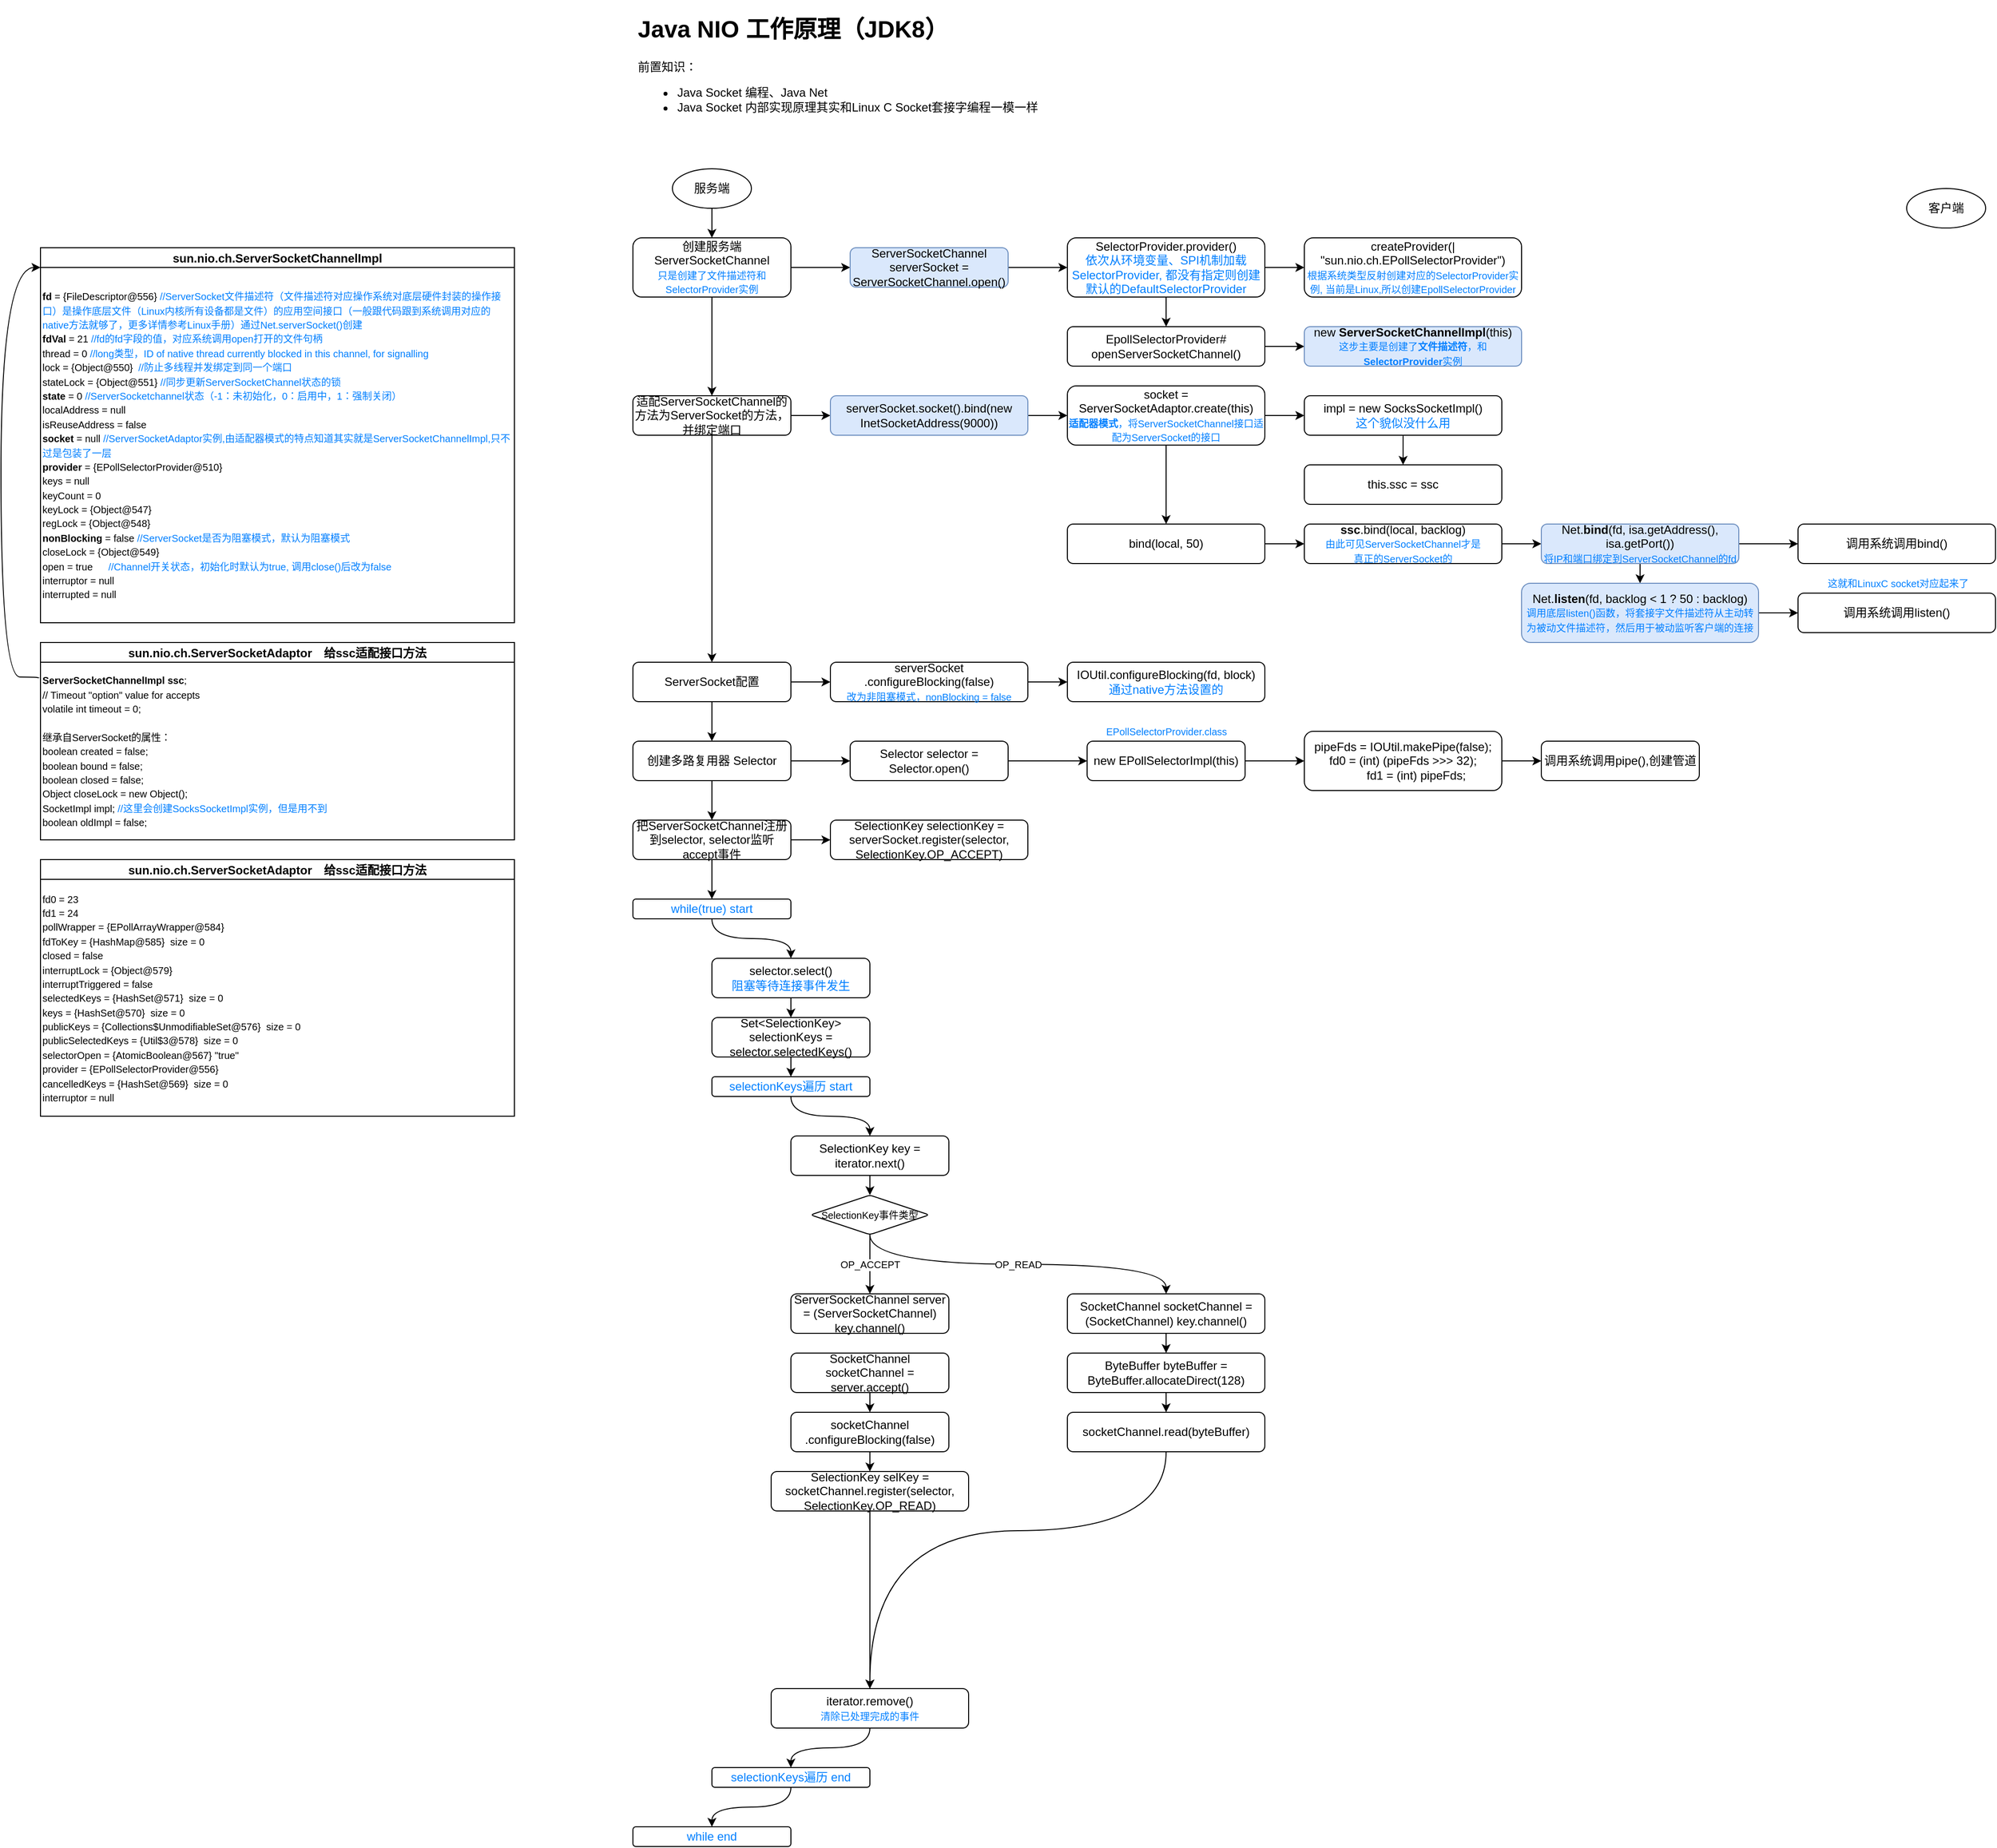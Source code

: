 <mxfile version="16.1.2" type="device"><diagram id="C5RBs43oDa-KdzZeNtuy" name="Page-1"><mxGraphModel dx="2047" dy="766" grid="1" gridSize="10" guides="1" tooltips="1" connect="1" arrows="1" fold="1" page="1" pageScale="1" pageWidth="827" pageHeight="1169" math="0" shadow="0"><root><mxCell id="WIyWlLk6GJQsqaUBKTNV-0"/><mxCell id="WIyWlLk6GJQsqaUBKTNV-1" parent="WIyWlLk6GJQsqaUBKTNV-0"/><mxCell id="_Ud4IvRuXKHlU2RU2Mxn-5" value="" style="edgeStyle=orthogonalEdgeStyle;curved=1;rounded=0;orthogonalLoop=1;jettySize=auto;html=1;" edge="1" parent="WIyWlLk6GJQsqaUBKTNV-1" source="WIyWlLk6GJQsqaUBKTNV-3" target="_Ud4IvRuXKHlU2RU2Mxn-4"><mxGeometry relative="1" as="geometry"/></mxCell><mxCell id="_Ud4IvRuXKHlU2RU2Mxn-7" value="" style="edgeStyle=orthogonalEdgeStyle;curved=1;rounded=0;orthogonalLoop=1;jettySize=auto;html=1;" edge="1" parent="WIyWlLk6GJQsqaUBKTNV-1" source="WIyWlLk6GJQsqaUBKTNV-3" target="_Ud4IvRuXKHlU2RU2Mxn-6"><mxGeometry relative="1" as="geometry"/></mxCell><mxCell id="WIyWlLk6GJQsqaUBKTNV-3" value="创建服务端ServerSocketChannel&lt;br&gt;&lt;font color=&quot;#007fff&quot; style=&quot;font-size: 10px&quot;&gt;只是创建了文件描述符和SelectorProvider实例&lt;/font&gt;" style="rounded=1;whiteSpace=wrap;html=1;fontSize=12;glass=0;strokeWidth=1;shadow=0;" parent="WIyWlLk6GJQsqaUBKTNV-1" vertex="1"><mxGeometry x="40" y="250" width="160" height="60" as="geometry"/></mxCell><mxCell id="_Ud4IvRuXKHlU2RU2Mxn-0" value="&lt;h1&gt;Java NIO 工作原理（JDK8）&lt;br&gt;&lt;/h1&gt;&lt;p&gt;前置知识：&lt;br&gt;&lt;/p&gt;&lt;ul&gt;&lt;li&gt;Java Socket 编程、Java Net&lt;/li&gt;&lt;li&gt;Java Socket 内部实现原理其实和Linux C Socket套接字编程一模一样&lt;br&gt;&lt;br&gt;&lt;/li&gt;&lt;/ul&gt;&lt;p&gt;&lt;/p&gt;" style="text;html=1;strokeColor=none;fillColor=none;spacing=5;spacingTop=-20;whiteSpace=wrap;overflow=hidden;rounded=0;" vertex="1" parent="WIyWlLk6GJQsqaUBKTNV-1"><mxGeometry x="40" y="19" width="920" height="161" as="geometry"/></mxCell><mxCell id="_Ud4IvRuXKHlU2RU2Mxn-3" style="edgeStyle=orthogonalEdgeStyle;rounded=0;orthogonalLoop=1;jettySize=auto;html=1;exitX=0.5;exitY=1;exitDx=0;exitDy=0;curved=1;" edge="1" parent="WIyWlLk6GJQsqaUBKTNV-1" source="_Ud4IvRuXKHlU2RU2Mxn-1" target="WIyWlLk6GJQsqaUBKTNV-3"><mxGeometry relative="1" as="geometry"/></mxCell><mxCell id="_Ud4IvRuXKHlU2RU2Mxn-1" value="服务端" style="ellipse;whiteSpace=wrap;html=1;" vertex="1" parent="WIyWlLk6GJQsqaUBKTNV-1"><mxGeometry x="80" y="180" width="80" height="40" as="geometry"/></mxCell><mxCell id="_Ud4IvRuXKHlU2RU2Mxn-2" value="客户端" style="ellipse;whiteSpace=wrap;html=1;" vertex="1" parent="WIyWlLk6GJQsqaUBKTNV-1"><mxGeometry x="1330" y="200" width="80" height="40" as="geometry"/></mxCell><mxCell id="_Ud4IvRuXKHlU2RU2Mxn-9" value="" style="edgeStyle=orthogonalEdgeStyle;curved=1;rounded=0;orthogonalLoop=1;jettySize=auto;html=1;" edge="1" parent="WIyWlLk6GJQsqaUBKTNV-1" source="_Ud4IvRuXKHlU2RU2Mxn-4" target="_Ud4IvRuXKHlU2RU2Mxn-8"><mxGeometry relative="1" as="geometry"/></mxCell><mxCell id="_Ud4IvRuXKHlU2RU2Mxn-11" value="" style="edgeStyle=orthogonalEdgeStyle;curved=1;rounded=0;orthogonalLoop=1;jettySize=auto;html=1;" edge="1" parent="WIyWlLk6GJQsqaUBKTNV-1" source="_Ud4IvRuXKHlU2RU2Mxn-4" target="_Ud4IvRuXKHlU2RU2Mxn-10"><mxGeometry relative="1" as="geometry"/></mxCell><mxCell id="_Ud4IvRuXKHlU2RU2Mxn-4" value="适配ServerSocketChannel的方法为ServerSocket的方法，并绑定端口" style="rounded=1;whiteSpace=wrap;html=1;fontSize=12;glass=0;strokeWidth=1;shadow=0;" vertex="1" parent="WIyWlLk6GJQsqaUBKTNV-1"><mxGeometry x="40" y="410" width="160" height="40" as="geometry"/></mxCell><mxCell id="_Ud4IvRuXKHlU2RU2Mxn-61" value="" style="edgeStyle=orthogonalEdgeStyle;curved=1;rounded=0;orthogonalLoop=1;jettySize=auto;html=1;fontSize=10;fontColor=#007FFF;" edge="1" parent="WIyWlLk6GJQsqaUBKTNV-1" source="_Ud4IvRuXKHlU2RU2Mxn-6" target="_Ud4IvRuXKHlU2RU2Mxn-60"><mxGeometry relative="1" as="geometry"/></mxCell><mxCell id="_Ud4IvRuXKHlU2RU2Mxn-6" value="ServerSocketChannel serverSocket = ServerSocketChannel.open()" style="rounded=1;whiteSpace=wrap;html=1;fontSize=12;glass=0;strokeWidth=1;shadow=0;fillColor=#dae8fc;strokeColor=#6c8ebf;" vertex="1" parent="WIyWlLk6GJQsqaUBKTNV-1"><mxGeometry x="260" y="260" width="160" height="40" as="geometry"/></mxCell><mxCell id="_Ud4IvRuXKHlU2RU2Mxn-72" value="" style="edgeStyle=orthogonalEdgeStyle;curved=1;rounded=0;orthogonalLoop=1;jettySize=auto;html=1;fontSize=10;fontColor=#007FFF;" edge="1" parent="WIyWlLk6GJQsqaUBKTNV-1" source="_Ud4IvRuXKHlU2RU2Mxn-8" target="_Ud4IvRuXKHlU2RU2Mxn-71"><mxGeometry relative="1" as="geometry"/></mxCell><mxCell id="_Ud4IvRuXKHlU2RU2Mxn-8" value="serverSocket.socket().bind(new InetSocketAddress(9000))" style="rounded=1;whiteSpace=wrap;html=1;fontSize=12;glass=0;strokeWidth=1;shadow=0;fillColor=#dae8fc;strokeColor=#6c8ebf;" vertex="1" parent="WIyWlLk6GJQsqaUBKTNV-1"><mxGeometry x="240" y="410" width="200" height="40" as="geometry"/></mxCell><mxCell id="_Ud4IvRuXKHlU2RU2Mxn-13" value="" style="edgeStyle=orthogonalEdgeStyle;curved=1;rounded=0;orthogonalLoop=1;jettySize=auto;html=1;" edge="1" parent="WIyWlLk6GJQsqaUBKTNV-1" source="_Ud4IvRuXKHlU2RU2Mxn-10" target="_Ud4IvRuXKHlU2RU2Mxn-12"><mxGeometry relative="1" as="geometry"/></mxCell><mxCell id="_Ud4IvRuXKHlU2RU2Mxn-17" value="" style="edgeStyle=orthogonalEdgeStyle;curved=1;rounded=0;orthogonalLoop=1;jettySize=auto;html=1;" edge="1" parent="WIyWlLk6GJQsqaUBKTNV-1" source="_Ud4IvRuXKHlU2RU2Mxn-10" target="_Ud4IvRuXKHlU2RU2Mxn-16"><mxGeometry relative="1" as="geometry"/></mxCell><mxCell id="_Ud4IvRuXKHlU2RU2Mxn-10" value="ServerSocket配置" style="rounded=1;whiteSpace=wrap;html=1;fontSize=12;glass=0;strokeWidth=1;shadow=0;" vertex="1" parent="WIyWlLk6GJQsqaUBKTNV-1"><mxGeometry x="40" y="680" width="160" height="40" as="geometry"/></mxCell><mxCell id="_Ud4IvRuXKHlU2RU2Mxn-15" value="" style="edgeStyle=orthogonalEdgeStyle;curved=1;rounded=0;orthogonalLoop=1;jettySize=auto;html=1;" edge="1" parent="WIyWlLk6GJQsqaUBKTNV-1" source="_Ud4IvRuXKHlU2RU2Mxn-12" target="_Ud4IvRuXKHlU2RU2Mxn-14"><mxGeometry relative="1" as="geometry"/></mxCell><mxCell id="_Ud4IvRuXKHlU2RU2Mxn-19" value="" style="edgeStyle=orthogonalEdgeStyle;curved=1;rounded=0;orthogonalLoop=1;jettySize=auto;html=1;" edge="1" parent="WIyWlLk6GJQsqaUBKTNV-1" source="_Ud4IvRuXKHlU2RU2Mxn-12" target="_Ud4IvRuXKHlU2RU2Mxn-18"><mxGeometry relative="1" as="geometry"/></mxCell><mxCell id="_Ud4IvRuXKHlU2RU2Mxn-12" value="创建多路复用器 Selector" style="rounded=1;whiteSpace=wrap;html=1;fontSize=12;glass=0;strokeWidth=1;shadow=0;" vertex="1" parent="WIyWlLk6GJQsqaUBKTNV-1"><mxGeometry x="40" y="760" width="160" height="40" as="geometry"/></mxCell><mxCell id="_Ud4IvRuXKHlU2RU2Mxn-21" value="" style="edgeStyle=orthogonalEdgeStyle;curved=1;rounded=0;orthogonalLoop=1;jettySize=auto;html=1;" edge="1" parent="WIyWlLk6GJQsqaUBKTNV-1" source="_Ud4IvRuXKHlU2RU2Mxn-14" target="_Ud4IvRuXKHlU2RU2Mxn-20"><mxGeometry relative="1" as="geometry"/></mxCell><mxCell id="_Ud4IvRuXKHlU2RU2Mxn-23" value="" style="edgeStyle=orthogonalEdgeStyle;curved=1;rounded=0;orthogonalLoop=1;jettySize=auto;html=1;" edge="1" parent="WIyWlLk6GJQsqaUBKTNV-1" source="_Ud4IvRuXKHlU2RU2Mxn-14" target="_Ud4IvRuXKHlU2RU2Mxn-22"><mxGeometry relative="1" as="geometry"/></mxCell><mxCell id="_Ud4IvRuXKHlU2RU2Mxn-14" value="把ServerSocketChannel注册到selector, selector监听accept事件" style="rounded=1;whiteSpace=wrap;html=1;fontSize=12;glass=0;strokeWidth=1;shadow=0;" vertex="1" parent="WIyWlLk6GJQsqaUBKTNV-1"><mxGeometry x="40" y="840" width="160" height="40" as="geometry"/></mxCell><mxCell id="_Ud4IvRuXKHlU2RU2Mxn-96" value="" style="edgeStyle=orthogonalEdgeStyle;curved=1;rounded=0;orthogonalLoop=1;jettySize=auto;html=1;fontSize=10;fontColor=#007FFF;" edge="1" parent="WIyWlLk6GJQsqaUBKTNV-1" source="_Ud4IvRuXKHlU2RU2Mxn-16" target="_Ud4IvRuXKHlU2RU2Mxn-95"><mxGeometry relative="1" as="geometry"/></mxCell><mxCell id="_Ud4IvRuXKHlU2RU2Mxn-16" value="serverSocket&lt;br&gt;.configureBlocking(false)&lt;br&gt;&lt;font color=&quot;#007fff&quot; style=&quot;font-size: 10px&quot;&gt;改为非阻塞模式，&lt;/font&gt;&lt;font color=&quot;#007fff&quot;&gt;&lt;span style=&quot;font-size: 10px&quot;&gt;nonBlocking = false&lt;/span&gt;&lt;/font&gt;" style="rounded=1;whiteSpace=wrap;html=1;fontSize=12;glass=0;strokeWidth=1;shadow=0;" vertex="1" parent="WIyWlLk6GJQsqaUBKTNV-1"><mxGeometry x="240" y="680" width="200" height="40" as="geometry"/></mxCell><mxCell id="_Ud4IvRuXKHlU2RU2Mxn-99" value="" style="edgeStyle=orthogonalEdgeStyle;curved=1;rounded=0;orthogonalLoop=1;jettySize=auto;html=1;fontSize=10;fontColor=#007FFF;" edge="1" parent="WIyWlLk6GJQsqaUBKTNV-1" source="_Ud4IvRuXKHlU2RU2Mxn-18" target="_Ud4IvRuXKHlU2RU2Mxn-98"><mxGeometry relative="1" as="geometry"/></mxCell><mxCell id="_Ud4IvRuXKHlU2RU2Mxn-18" value="Selector selector = Selector.open()" style="rounded=1;whiteSpace=wrap;html=1;fontSize=12;glass=0;strokeWidth=1;shadow=0;" vertex="1" parent="WIyWlLk6GJQsqaUBKTNV-1"><mxGeometry x="260" y="760" width="160" height="40" as="geometry"/></mxCell><mxCell id="_Ud4IvRuXKHlU2RU2Mxn-20" value="SelectionKey selectionKey = serverSocket.register(selector, SelectionKey.OP_ACCEPT)" style="rounded=1;whiteSpace=wrap;html=1;fontSize=12;glass=0;strokeWidth=1;shadow=0;" vertex="1" parent="WIyWlLk6GJQsqaUBKTNV-1"><mxGeometry x="240" y="840" width="200" height="40" as="geometry"/></mxCell><mxCell id="_Ud4IvRuXKHlU2RU2Mxn-25" value="" style="edgeStyle=orthogonalEdgeStyle;curved=1;rounded=0;orthogonalLoop=1;jettySize=auto;html=1;" edge="1" parent="WIyWlLk6GJQsqaUBKTNV-1" source="_Ud4IvRuXKHlU2RU2Mxn-22" target="_Ud4IvRuXKHlU2RU2Mxn-24"><mxGeometry relative="1" as="geometry"/></mxCell><mxCell id="_Ud4IvRuXKHlU2RU2Mxn-22" value="&lt;font color=&quot;#007fff&quot;&gt;while(true) start&lt;/font&gt;" style="rounded=1;whiteSpace=wrap;html=1;fontSize=12;glass=0;strokeWidth=1;shadow=0;" vertex="1" parent="WIyWlLk6GJQsqaUBKTNV-1"><mxGeometry x="40" y="920" width="160" height="20" as="geometry"/></mxCell><mxCell id="_Ud4IvRuXKHlU2RU2Mxn-28" value="" style="edgeStyle=orthogonalEdgeStyle;curved=1;rounded=0;orthogonalLoop=1;jettySize=auto;html=1;fontColor=#007FFF;" edge="1" parent="WIyWlLk6GJQsqaUBKTNV-1" source="_Ud4IvRuXKHlU2RU2Mxn-24" target="_Ud4IvRuXKHlU2RU2Mxn-27"><mxGeometry relative="1" as="geometry"/></mxCell><mxCell id="_Ud4IvRuXKHlU2RU2Mxn-24" value="selector.select()&lt;br&gt;&lt;font color=&quot;#007fff&quot;&gt;阻塞等待连接事件发生&lt;/font&gt;" style="rounded=1;whiteSpace=wrap;html=1;fontSize=12;glass=0;strokeWidth=1;shadow=0;" vertex="1" parent="WIyWlLk6GJQsqaUBKTNV-1"><mxGeometry x="120" y="980" width="160" height="40" as="geometry"/></mxCell><mxCell id="_Ud4IvRuXKHlU2RU2Mxn-26" value="&lt;font color=&quot;#007fff&quot;&gt;while end&lt;/font&gt;" style="rounded=1;whiteSpace=wrap;html=1;fontSize=12;glass=0;strokeWidth=1;shadow=0;" vertex="1" parent="WIyWlLk6GJQsqaUBKTNV-1"><mxGeometry x="40" y="1860" width="160" height="20" as="geometry"/></mxCell><mxCell id="_Ud4IvRuXKHlU2RU2Mxn-30" value="" style="edgeStyle=orthogonalEdgeStyle;curved=1;rounded=0;orthogonalLoop=1;jettySize=auto;html=1;fontColor=#007FFF;" edge="1" parent="WIyWlLk6GJQsqaUBKTNV-1" source="_Ud4IvRuXKHlU2RU2Mxn-27" target="_Ud4IvRuXKHlU2RU2Mxn-29"><mxGeometry relative="1" as="geometry"/></mxCell><mxCell id="_Ud4IvRuXKHlU2RU2Mxn-27" value="Set&amp;lt;SelectionKey&amp;gt; selectionKeys = selector.selectedKeys()" style="rounded=1;whiteSpace=wrap;html=1;fontSize=12;glass=0;strokeWidth=1;shadow=0;" vertex="1" parent="WIyWlLk6GJQsqaUBKTNV-1"><mxGeometry x="120" y="1040" width="160" height="40" as="geometry"/></mxCell><mxCell id="_Ud4IvRuXKHlU2RU2Mxn-34" value="" style="edgeStyle=orthogonalEdgeStyle;curved=1;rounded=0;orthogonalLoop=1;jettySize=auto;html=1;fontColor=#007FFF;" edge="1" parent="WIyWlLk6GJQsqaUBKTNV-1" source="_Ud4IvRuXKHlU2RU2Mxn-29" target="_Ud4IvRuXKHlU2RU2Mxn-33"><mxGeometry relative="1" as="geometry"/></mxCell><mxCell id="_Ud4IvRuXKHlU2RU2Mxn-29" value="&lt;font color=&quot;#007fff&quot;&gt;selectionKeys遍历 start&lt;/font&gt;" style="rounded=1;whiteSpace=wrap;html=1;fontSize=12;glass=0;strokeWidth=1;shadow=0;" vertex="1" parent="WIyWlLk6GJQsqaUBKTNV-1"><mxGeometry x="120" y="1100" width="160" height="20" as="geometry"/></mxCell><mxCell id="_Ud4IvRuXKHlU2RU2Mxn-59" style="edgeStyle=orthogonalEdgeStyle;curved=1;rounded=0;orthogonalLoop=1;jettySize=auto;html=1;exitX=0.5;exitY=1;exitDx=0;exitDy=0;fontSize=10;fontColor=#007FFF;" edge="1" parent="WIyWlLk6GJQsqaUBKTNV-1" source="_Ud4IvRuXKHlU2RU2Mxn-31" target="_Ud4IvRuXKHlU2RU2Mxn-26"><mxGeometry relative="1" as="geometry"/></mxCell><mxCell id="_Ud4IvRuXKHlU2RU2Mxn-31" value="&lt;font color=&quot;#007fff&quot;&gt;selectionKeys遍历 end&lt;/font&gt;" style="rounded=1;whiteSpace=wrap;html=1;fontSize=12;glass=0;strokeWidth=1;shadow=0;" vertex="1" parent="WIyWlLk6GJQsqaUBKTNV-1"><mxGeometry x="120" y="1800" width="160" height="20" as="geometry"/></mxCell><mxCell id="_Ud4IvRuXKHlU2RU2Mxn-36" value="" style="edgeStyle=orthogonalEdgeStyle;curved=1;rounded=0;orthogonalLoop=1;jettySize=auto;html=1;fontColor=#000000;entryX=0.5;entryY=0;entryDx=0;entryDy=0;" edge="1" parent="WIyWlLk6GJQsqaUBKTNV-1" source="_Ud4IvRuXKHlU2RU2Mxn-33" target="_Ud4IvRuXKHlU2RU2Mxn-44"><mxGeometry relative="1" as="geometry"><mxPoint x="280" y="1220" as="targetPoint"/></mxGeometry></mxCell><mxCell id="_Ud4IvRuXKHlU2RU2Mxn-33" value="&lt;font&gt;SelectionKey key = iterator.next()&lt;/font&gt;" style="rounded=1;whiteSpace=wrap;html=1;fontSize=12;glass=0;strokeWidth=1;shadow=0;fontColor=#000000;" vertex="1" parent="WIyWlLk6GJQsqaUBKTNV-1"><mxGeometry x="200" y="1160" width="160" height="40" as="geometry"/></mxCell><mxCell id="_Ud4IvRuXKHlU2RU2Mxn-41" value="" style="edgeStyle=orthogonalEdgeStyle;curved=1;rounded=0;orthogonalLoop=1;jettySize=auto;html=1;fontColor=#000000;" edge="1" parent="WIyWlLk6GJQsqaUBKTNV-1" source="_Ud4IvRuXKHlU2RU2Mxn-38" target="_Ud4IvRuXKHlU2RU2Mxn-40"><mxGeometry relative="1" as="geometry"/></mxCell><mxCell id="_Ud4IvRuXKHlU2RU2Mxn-38" value="&lt;font&gt;SocketChannel socketChannel = server.accept()&lt;/font&gt;" style="rounded=1;whiteSpace=wrap;html=1;fontSize=12;glass=0;strokeWidth=1;shadow=0;fontColor=#000000;" vertex="1" parent="WIyWlLk6GJQsqaUBKTNV-1"><mxGeometry x="200" y="1380" width="160" height="40" as="geometry"/></mxCell><mxCell id="_Ud4IvRuXKHlU2RU2Mxn-43" value="" style="edgeStyle=orthogonalEdgeStyle;curved=1;rounded=0;orthogonalLoop=1;jettySize=auto;html=1;fontColor=#000000;" edge="1" parent="WIyWlLk6GJQsqaUBKTNV-1" source="_Ud4IvRuXKHlU2RU2Mxn-40" target="_Ud4IvRuXKHlU2RU2Mxn-42"><mxGeometry relative="1" as="geometry"/></mxCell><mxCell id="_Ud4IvRuXKHlU2RU2Mxn-40" value="&lt;font&gt;socketChannel&lt;br&gt;.configureBlocking(false)&lt;/font&gt;" style="rounded=1;whiteSpace=wrap;html=1;fontSize=12;glass=0;strokeWidth=1;shadow=0;fontColor=#000000;" vertex="1" parent="WIyWlLk6GJQsqaUBKTNV-1"><mxGeometry x="200" y="1440" width="160" height="40" as="geometry"/></mxCell><mxCell id="_Ud4IvRuXKHlU2RU2Mxn-56" value="" style="edgeStyle=orthogonalEdgeStyle;curved=1;rounded=0;orthogonalLoop=1;jettySize=auto;html=1;fontSize=10;fontColor=#000000;" edge="1" parent="WIyWlLk6GJQsqaUBKTNV-1" source="_Ud4IvRuXKHlU2RU2Mxn-42" target="_Ud4IvRuXKHlU2RU2Mxn-55"><mxGeometry relative="1" as="geometry"/></mxCell><mxCell id="_Ud4IvRuXKHlU2RU2Mxn-42" value="SelectionKey selKey = socketChannel.register(selector, SelectionKey.OP_READ)" style="rounded=1;whiteSpace=wrap;html=1;fontSize=12;glass=0;strokeWidth=1;shadow=0;fontColor=#000000;" vertex="1" parent="WIyWlLk6GJQsqaUBKTNV-1"><mxGeometry x="180" y="1500" width="200" height="40" as="geometry"/></mxCell><mxCell id="_Ud4IvRuXKHlU2RU2Mxn-47" value="OP_ACCEPT" style="edgeStyle=orthogonalEdgeStyle;curved=1;rounded=0;orthogonalLoop=1;jettySize=auto;html=1;fontSize=10;fontColor=#000000;entryX=0.5;entryY=0;entryDx=0;entryDy=0;" edge="1" parent="WIyWlLk6GJQsqaUBKTNV-1" source="_Ud4IvRuXKHlU2RU2Mxn-44" target="_Ud4IvRuXKHlU2RU2Mxn-50"><mxGeometry relative="1" as="geometry"><mxPoint x="290" y="1330" as="targetPoint"/></mxGeometry></mxCell><mxCell id="_Ud4IvRuXKHlU2RU2Mxn-49" value="OP_READ" style="edgeStyle=orthogonalEdgeStyle;curved=1;rounded=0;orthogonalLoop=1;jettySize=auto;html=1;exitX=0.5;exitY=1;exitDx=0;exitDy=0;entryX=0.5;entryY=0;entryDx=0;entryDy=0;fontSize=10;fontColor=#000000;" edge="1" parent="WIyWlLk6GJQsqaUBKTNV-1" source="_Ud4IvRuXKHlU2RU2Mxn-44" target="_Ud4IvRuXKHlU2RU2Mxn-48"><mxGeometry relative="1" as="geometry"><Array as="points"><mxPoint x="280" y="1290"/><mxPoint x="580" y="1290"/></Array></mxGeometry></mxCell><mxCell id="_Ud4IvRuXKHlU2RU2Mxn-44" value="&lt;font style=&quot;font-size: 10px&quot;&gt;SelectionKey事件类型&lt;/font&gt;" style="rhombus;whiteSpace=wrap;html=1;fontColor=#000000;rounded=1;glass=0;strokeWidth=1;shadow=0;arcSize=7;" vertex="1" parent="WIyWlLk6GJQsqaUBKTNV-1"><mxGeometry x="220" y="1220" width="120" height="40" as="geometry"/></mxCell><mxCell id="_Ud4IvRuXKHlU2RU2Mxn-52" value="" style="edgeStyle=orthogonalEdgeStyle;curved=1;rounded=0;orthogonalLoop=1;jettySize=auto;html=1;fontSize=10;fontColor=#000000;" edge="1" parent="WIyWlLk6GJQsqaUBKTNV-1" source="_Ud4IvRuXKHlU2RU2Mxn-48" target="_Ud4IvRuXKHlU2RU2Mxn-51"><mxGeometry relative="1" as="geometry"/></mxCell><mxCell id="_Ud4IvRuXKHlU2RU2Mxn-48" value="&lt;font&gt;SocketChannel socketChannel = (SocketChannel) key.channel()&lt;/font&gt;" style="rounded=1;whiteSpace=wrap;html=1;fontSize=12;glass=0;strokeWidth=1;shadow=0;fontColor=#000000;" vertex="1" parent="WIyWlLk6GJQsqaUBKTNV-1"><mxGeometry x="480" y="1320" width="200" height="40" as="geometry"/></mxCell><mxCell id="_Ud4IvRuXKHlU2RU2Mxn-50" value="&lt;font&gt;ServerSocketChannel server = (ServerSocketChannel) key.channel()&lt;/font&gt;" style="rounded=1;whiteSpace=wrap;html=1;fontSize=12;glass=0;strokeWidth=1;shadow=0;fontColor=#000000;" vertex="1" parent="WIyWlLk6GJQsqaUBKTNV-1"><mxGeometry x="200" y="1320" width="160" height="40" as="geometry"/></mxCell><mxCell id="_Ud4IvRuXKHlU2RU2Mxn-54" value="" style="edgeStyle=orthogonalEdgeStyle;curved=1;rounded=0;orthogonalLoop=1;jettySize=auto;html=1;fontSize=10;fontColor=#000000;" edge="1" parent="WIyWlLk6GJQsqaUBKTNV-1" source="_Ud4IvRuXKHlU2RU2Mxn-51" target="_Ud4IvRuXKHlU2RU2Mxn-53"><mxGeometry relative="1" as="geometry"/></mxCell><mxCell id="_Ud4IvRuXKHlU2RU2Mxn-51" value="&lt;font&gt;ByteBuffer byteBuffer = ByteBuffer.allocateDirect(128)&lt;/font&gt;" style="rounded=1;whiteSpace=wrap;html=1;fontSize=12;glass=0;strokeWidth=1;shadow=0;fontColor=#000000;" vertex="1" parent="WIyWlLk6GJQsqaUBKTNV-1"><mxGeometry x="480" y="1380" width="200" height="40" as="geometry"/></mxCell><mxCell id="_Ud4IvRuXKHlU2RU2Mxn-57" style="edgeStyle=orthogonalEdgeStyle;curved=1;rounded=0;orthogonalLoop=1;jettySize=auto;html=1;exitX=0.5;exitY=1;exitDx=0;exitDy=0;entryX=0.5;entryY=0;entryDx=0;entryDy=0;fontSize=10;fontColor=#000000;" edge="1" parent="WIyWlLk6GJQsqaUBKTNV-1" source="_Ud4IvRuXKHlU2RU2Mxn-53" target="_Ud4IvRuXKHlU2RU2Mxn-55"><mxGeometry relative="1" as="geometry"><Array as="points"><mxPoint x="580" y="1560"/><mxPoint x="280" y="1560"/></Array></mxGeometry></mxCell><mxCell id="_Ud4IvRuXKHlU2RU2Mxn-53" value="&lt;font&gt;socketChannel.read(byteBuffer)&lt;/font&gt;" style="rounded=1;whiteSpace=wrap;html=1;fontSize=12;glass=0;strokeWidth=1;shadow=0;fontColor=#000000;" vertex="1" parent="WIyWlLk6GJQsqaUBKTNV-1"><mxGeometry x="480" y="1440" width="200" height="40" as="geometry"/></mxCell><mxCell id="_Ud4IvRuXKHlU2RU2Mxn-58" style="edgeStyle=orthogonalEdgeStyle;curved=1;rounded=0;orthogonalLoop=1;jettySize=auto;html=1;exitX=0.5;exitY=1;exitDx=0;exitDy=0;entryX=0.5;entryY=0;entryDx=0;entryDy=0;fontSize=10;fontColor=#007FFF;" edge="1" parent="WIyWlLk6GJQsqaUBKTNV-1" source="_Ud4IvRuXKHlU2RU2Mxn-55" target="_Ud4IvRuXKHlU2RU2Mxn-31"><mxGeometry relative="1" as="geometry"/></mxCell><mxCell id="_Ud4IvRuXKHlU2RU2Mxn-55" value="iterator.remove()&lt;br&gt;&lt;font color=&quot;#007fff&quot; style=&quot;font-size: 10px&quot;&gt;清除已处理完成的事件&lt;/font&gt;" style="rounded=1;whiteSpace=wrap;html=1;fontSize=12;glass=0;strokeWidth=1;shadow=0;fontColor=#000000;" vertex="1" parent="WIyWlLk6GJQsqaUBKTNV-1"><mxGeometry x="180" y="1720" width="200" height="40" as="geometry"/></mxCell><mxCell id="_Ud4IvRuXKHlU2RU2Mxn-63" value="" style="edgeStyle=orthogonalEdgeStyle;curved=1;rounded=0;orthogonalLoop=1;jettySize=auto;html=1;fontSize=10;fontColor=#007FFF;" edge="1" parent="WIyWlLk6GJQsqaUBKTNV-1" source="_Ud4IvRuXKHlU2RU2Mxn-60" target="_Ud4IvRuXKHlU2RU2Mxn-62"><mxGeometry relative="1" as="geometry"/></mxCell><mxCell id="_Ud4IvRuXKHlU2RU2Mxn-66" style="edgeStyle=orthogonalEdgeStyle;curved=1;rounded=0;orthogonalLoop=1;jettySize=auto;html=1;exitX=0.5;exitY=1;exitDx=0;exitDy=0;entryX=0.5;entryY=0;entryDx=0;entryDy=0;fontSize=10;fontColor=#007FFF;" edge="1" parent="WIyWlLk6GJQsqaUBKTNV-1" source="_Ud4IvRuXKHlU2RU2Mxn-60" target="_Ud4IvRuXKHlU2RU2Mxn-64"><mxGeometry relative="1" as="geometry"/></mxCell><mxCell id="_Ud4IvRuXKHlU2RU2Mxn-60" value="SelectorProvider.provider()&lt;br&gt;&lt;font color=&quot;#007fff&quot;&gt;依次从环境变量、SPI机制加载SelectorProvider, 都没有指定则创建默认的DefaultSelectorProvider&lt;/font&gt;" style="rounded=1;whiteSpace=wrap;html=1;fontSize=12;glass=0;strokeWidth=1;shadow=0;" vertex="1" parent="WIyWlLk6GJQsqaUBKTNV-1"><mxGeometry x="480" y="250" width="200" height="60" as="geometry"/></mxCell><mxCell id="_Ud4IvRuXKHlU2RU2Mxn-62" value="createProvider(|&lt;br&gt;&quot;sun.nio.ch.EPollSelectorProvider&quot;)&lt;br&gt;&lt;font color=&quot;#007fff&quot; style=&quot;font-size: 10px&quot;&gt;根据系统类型反射创建对应的SelectorProvider实例, 当前是Linux,所以创建EpollSelectorProvider&lt;/font&gt;" style="rounded=1;whiteSpace=wrap;html=1;fontSize=12;glass=0;strokeWidth=1;shadow=0;" vertex="1" parent="WIyWlLk6GJQsqaUBKTNV-1"><mxGeometry x="720" y="250" width="220" height="60" as="geometry"/></mxCell><mxCell id="_Ud4IvRuXKHlU2RU2Mxn-68" value="" style="edgeStyle=orthogonalEdgeStyle;curved=1;rounded=0;orthogonalLoop=1;jettySize=auto;html=1;fontSize=10;fontColor=#007FFF;entryX=0;entryY=0.5;entryDx=0;entryDy=0;" edge="1" parent="WIyWlLk6GJQsqaUBKTNV-1" source="_Ud4IvRuXKHlU2RU2Mxn-64" target="_Ud4IvRuXKHlU2RU2Mxn-67"><mxGeometry relative="1" as="geometry"><mxPoint x="730" y="360" as="targetPoint"/></mxGeometry></mxCell><mxCell id="_Ud4IvRuXKHlU2RU2Mxn-64" value="EpollSelectorProvider#&lt;br&gt;openServerSocketChannel()" style="rounded=1;whiteSpace=wrap;html=1;fontSize=12;glass=0;strokeWidth=1;shadow=0;" vertex="1" parent="WIyWlLk6GJQsqaUBKTNV-1"><mxGeometry x="480" y="340" width="200" height="40" as="geometry"/></mxCell><mxCell id="_Ud4IvRuXKHlU2RU2Mxn-67" value="new &lt;b&gt;ServerSocketChannelImpl&lt;/b&gt;(this)&lt;br&gt;&lt;font color=&quot;#007fff&quot; style=&quot;font-size: 10px&quot;&gt;这步主要是创建了&lt;b&gt;文件描述符&lt;/b&gt;，和&lt;b&gt;SelectorProvider&lt;/b&gt;实例&lt;/font&gt;" style="rounded=1;whiteSpace=wrap;html=1;fontSize=12;glass=0;strokeWidth=1;shadow=0;fillColor=#dae8fc;strokeColor=#6c8ebf;" vertex="1" parent="WIyWlLk6GJQsqaUBKTNV-1"><mxGeometry x="720" y="340" width="220" height="40" as="geometry"/></mxCell><mxCell id="_Ud4IvRuXKHlU2RU2Mxn-69" value="sun.nio.ch.ServerSocketChannelImpl" style="swimlane;startSize=20;" vertex="1" parent="WIyWlLk6GJQsqaUBKTNV-1"><mxGeometry x="-560" y="260" width="480" height="380" as="geometry"/></mxCell><mxCell id="_Ud4IvRuXKHlU2RU2Mxn-70" value="&lt;div&gt;&lt;span style=&quot;font-size: 10px&quot;&gt;&lt;b&gt;fd&lt;/b&gt; = {FileDescriptor@556} &lt;span&gt;&#9;&lt;/span&gt;&lt;font color=&quot;#007fff&quot;&gt;//ServerSocket文件描述符（文件描述符对应操作系统对底层硬件封装的操作接口）&lt;/font&gt;&lt;/span&gt;&lt;font color=&quot;#007fff&quot;&gt;&lt;span style=&quot;font-size: 10px&quot;&gt;是操作底层文件（Linux内核所有设备都是文件）的应用空间接口（一般跟代码跟到系统调用对应的native方法就够了，更多详情参考Linux手册）&lt;/span&gt;&lt;span style=&quot;font-size: 10px&quot;&gt;通过Net.serverSocket()创建&lt;/span&gt;&lt;/font&gt;&lt;/div&gt;&lt;div&gt;&lt;span style=&quot;font-size: 10px&quot;&gt;&lt;b&gt;fdVal&lt;/b&gt; = 21&lt;span&gt;&#9;&#9;&#9;&#9;&#9;&lt;/span&gt;&lt;font color=&quot;#007fff&quot;&gt;//fd的fd字段的值，对应系统调用open打开的文件句柄&lt;/font&gt;&lt;/span&gt;&lt;/div&gt;&lt;div&gt;&lt;span style=&quot;font-size: 10px&quot;&gt;thread = 0&lt;span&gt;&#9;&#9;&#9;&#9;&#9;&lt;/span&gt;&lt;font color=&quot;#007fff&quot;&gt;//long类型，ID of native thread currently blocked in this channel, for signalling&lt;/font&gt;&lt;/span&gt;&lt;/div&gt;&lt;div&gt;&lt;span style=&quot;font-size: 10px&quot;&gt;lock = {Object@550}&amp;nbsp; &lt;font color=&quot;#007fff&quot;&gt;//防止多线程并发绑定到同一个端口&lt;/font&gt;&lt;/span&gt;&lt;/div&gt;&lt;div&gt;&lt;span style=&quot;font-size: 10px&quot;&gt;stateLock = {Object@551} &lt;span&gt;&#9;&lt;/span&gt;&lt;font color=&quot;#007fff&quot;&gt;//同步更新ServerSocketChannel状态的锁&lt;/font&gt;&lt;/span&gt;&lt;/div&gt;&lt;div&gt;&lt;span style=&quot;font-size: 10px&quot;&gt;&lt;b&gt;state&lt;/b&gt; = 0&lt;span&gt;&#9;&#9;&#9;&#9;&#9;&lt;/span&gt;&lt;font color=&quot;#007fff&quot;&gt;//ServerSocketchannel状态（-1：未初始化，0：启用中，1：强制关闭）&lt;/font&gt;&lt;/span&gt;&lt;/div&gt;&lt;div&gt;&lt;span style=&quot;font-size: 10px&quot;&gt;localAddress = null&lt;span&gt;&#9;&#9;&#9;&lt;/span&gt;&lt;/span&gt;&lt;/div&gt;&lt;div&gt;&lt;span style=&quot;font-size: 10px&quot;&gt;isReuseAddress = false&lt;/span&gt;&lt;/div&gt;&lt;div&gt;&lt;span style=&quot;font-size: 10px&quot;&gt;&lt;b&gt;socket&lt;/b&gt; = null&lt;span&gt;&#9;&#9;&#9;&#9;&lt;/span&gt;&lt;font color=&quot;#007fff&quot;&gt;//ServerSocketAdaptor实例,由适配器模式的特点知道其实就是ServerSocketChannelImpl,只不过是包装了一层&lt;/font&gt;&lt;/span&gt;&lt;/div&gt;&lt;div&gt;&lt;span style=&quot;font-size: 10px&quot;&gt;&lt;b&gt;provider&lt;/b&gt; = {EPollSelectorProvider@510}&amp;nbsp;&lt;/span&gt;&lt;/div&gt;&lt;div&gt;&lt;span style=&quot;font-size: 10px&quot;&gt;keys = null&lt;/span&gt;&lt;/div&gt;&lt;div&gt;&lt;span style=&quot;font-size: 10px&quot;&gt;keyCount = 0&lt;/span&gt;&lt;/div&gt;&lt;div&gt;&lt;span style=&quot;font-size: 10px&quot;&gt;keyLock = {Object@547}&amp;nbsp;&lt;/span&gt;&lt;/div&gt;&lt;div&gt;&lt;span style=&quot;font-size: 10px&quot;&gt;regLock = {Object@548}&amp;nbsp;&lt;/span&gt;&lt;/div&gt;&lt;div&gt;&lt;span style=&quot;font-size: 10px&quot;&gt;&lt;b&gt;nonBlocking&lt;/b&gt; = false&lt;font color=&quot;#007fff&quot;&gt;&lt;span&gt;&#9;&#9;&#9;&lt;/span&gt;//ServerSocket是否为阻塞模式，默认为阻塞模式&lt;/font&gt;&lt;/span&gt;&lt;/div&gt;&lt;div&gt;&lt;span style=&quot;font-size: 10px&quot;&gt;closeLock = {Object@549}&amp;nbsp;&lt;/span&gt;&lt;/div&gt;&lt;div&gt;&lt;span style=&quot;font-size: 10px&quot;&gt;open = true&amp;nbsp;&lt;span style=&quot;white-space: pre&quot;&gt;&#9;&lt;/span&gt;&lt;font color=&quot;#007fff&quot;&gt;//Channel开关状态，初始化时默认为true, 调用close()后改为false&lt;/font&gt;&lt;/span&gt;&lt;/div&gt;&lt;div&gt;&lt;span style=&quot;font-size: 10px&quot;&gt;interruptor = null&lt;/span&gt;&lt;/div&gt;&lt;div&gt;&lt;span style=&quot;font-size: 10px&quot;&gt;interrupted = null&lt;br&gt;&lt;/span&gt;&lt;/div&gt;" style="text;html=1;strokeColor=none;fillColor=none;align=left;verticalAlign=middle;whiteSpace=wrap;rounded=0;" vertex="1" parent="_Ud4IvRuXKHlU2RU2Mxn-69"><mxGeometry y="20" width="480" height="360" as="geometry"/></mxCell><mxCell id="_Ud4IvRuXKHlU2RU2Mxn-74" value="" style="edgeStyle=orthogonalEdgeStyle;curved=1;rounded=0;orthogonalLoop=1;jettySize=auto;html=1;fontSize=10;fontColor=#007FFF;" edge="1" parent="WIyWlLk6GJQsqaUBKTNV-1" source="_Ud4IvRuXKHlU2RU2Mxn-71" target="_Ud4IvRuXKHlU2RU2Mxn-73"><mxGeometry relative="1" as="geometry"/></mxCell><mxCell id="_Ud4IvRuXKHlU2RU2Mxn-80" value="" style="edgeStyle=orthogonalEdgeStyle;curved=1;rounded=0;orthogonalLoop=1;jettySize=auto;html=1;fontSize=10;fontColor=#007FFF;" edge="1" parent="WIyWlLk6GJQsqaUBKTNV-1" source="_Ud4IvRuXKHlU2RU2Mxn-71" target="_Ud4IvRuXKHlU2RU2Mxn-79"><mxGeometry relative="1" as="geometry"/></mxCell><mxCell id="_Ud4IvRuXKHlU2RU2Mxn-71" value="socket = ServerSocketAdaptor.create(this)&lt;br&gt;&lt;font color=&quot;#007fff&quot; style=&quot;font-size: 10px&quot;&gt;&lt;b&gt;适配器模式&lt;/b&gt;，将ServerSocketChannel接口适配为ServerSocket的接口&lt;/font&gt;" style="rounded=1;whiteSpace=wrap;html=1;fontSize=12;glass=0;strokeWidth=1;shadow=0;" vertex="1" parent="WIyWlLk6GJQsqaUBKTNV-1"><mxGeometry x="480" y="400" width="200" height="60" as="geometry"/></mxCell><mxCell id="_Ud4IvRuXKHlU2RU2Mxn-78" value="" style="edgeStyle=orthogonalEdgeStyle;curved=1;rounded=0;orthogonalLoop=1;jettySize=auto;html=1;fontSize=10;fontColor=#007FFF;" edge="1" parent="WIyWlLk6GJQsqaUBKTNV-1" source="_Ud4IvRuXKHlU2RU2Mxn-73" target="_Ud4IvRuXKHlU2RU2Mxn-77"><mxGeometry relative="1" as="geometry"/></mxCell><mxCell id="_Ud4IvRuXKHlU2RU2Mxn-73" value="impl = new SocksSocketImpl()&lt;br&gt;&lt;font color=&quot;#007fff&quot;&gt;这个貌似没什么用&lt;/font&gt;" style="rounded=1;whiteSpace=wrap;html=1;fontSize=12;glass=0;strokeWidth=1;shadow=0;" vertex="1" parent="WIyWlLk6GJQsqaUBKTNV-1"><mxGeometry x="720" y="410" width="200" height="40" as="geometry"/></mxCell><mxCell id="_Ud4IvRuXKHlU2RU2Mxn-75" value="sun.nio.ch.ServerSocketAdaptor　给ssc适配接口方法" style="swimlane;startSize=20;" vertex="1" parent="WIyWlLk6GJQsqaUBKTNV-1"><mxGeometry x="-560" y="660" width="480" height="200" as="geometry"/></mxCell><mxCell id="_Ud4IvRuXKHlU2RU2Mxn-76" value="&lt;div&gt;&lt;span style=&quot;font-size: 10px&quot;&gt;&lt;b&gt;ServerSocketChannelImpl ssc&lt;/b&gt;;&lt;/span&gt;&lt;/div&gt;&lt;div&gt;&lt;span style=&quot;font-size: 10px&quot;&gt;// Timeout &quot;option&quot; value for accepts&lt;/span&gt;&lt;br&gt;&lt;/div&gt;&lt;div&gt;&lt;span style=&quot;font-size: 10px&quot;&gt;volatile int timeout = 0;&lt;br&gt;&lt;br&gt;&lt;/span&gt;&lt;/div&gt;&lt;div&gt;&lt;span style=&quot;font-size: 10px&quot;&gt;继承自ServerSocket的属性：&lt;/span&gt;&lt;/div&gt;&lt;div&gt;&lt;div&gt;&lt;span style=&quot;font-size: 10px&quot;&gt;boolean created = false;&lt;/span&gt;&lt;/div&gt;&lt;div&gt;&lt;span style=&quot;font-size: 10px&quot;&gt;boolean bound = false;&lt;/span&gt;&lt;/div&gt;&lt;div&gt;&lt;span style=&quot;font-size: 10px&quot;&gt;boolean closed = false;&lt;/span&gt;&lt;/div&gt;&lt;div&gt;&lt;span style=&quot;font-size: 10px&quot;&gt;Object closeLock = new Object();&lt;/span&gt;&lt;/div&gt;&lt;div&gt;&lt;span style=&quot;font-size: 10px&quot;&gt;SocketImpl impl;&lt;span&gt;&#9;&lt;/span&gt;&lt;font color=&quot;#007fff&quot;&gt;//这里会创建&lt;/font&gt;&lt;/span&gt;&lt;span style=&quot;font-size: 10px&quot;&gt;&lt;font color=&quot;#007fff&quot;&gt;SocksSocketImpl实例，但是用不到&lt;/font&gt;&lt;/span&gt;&lt;/div&gt;&lt;div&gt;&lt;span style=&quot;font-size: 10px&quot;&gt;boolean oldImpl = false;&lt;/span&gt;&lt;/div&gt;&lt;/div&gt;" style="text;html=1;strokeColor=none;fillColor=none;align=left;verticalAlign=middle;whiteSpace=wrap;rounded=0;" vertex="1" parent="_Ud4IvRuXKHlU2RU2Mxn-75"><mxGeometry y="20" width="480" height="180" as="geometry"/></mxCell><mxCell id="_Ud4IvRuXKHlU2RU2Mxn-77" value="this.ssc = ssc" style="rounded=1;whiteSpace=wrap;html=1;fontSize=12;glass=0;strokeWidth=1;shadow=0;" vertex="1" parent="WIyWlLk6GJQsqaUBKTNV-1"><mxGeometry x="720" y="480" width="200" height="40" as="geometry"/></mxCell><mxCell id="_Ud4IvRuXKHlU2RU2Mxn-84" value="" style="edgeStyle=orthogonalEdgeStyle;curved=1;rounded=0;orthogonalLoop=1;jettySize=auto;html=1;fontSize=10;fontColor=#007FFF;" edge="1" parent="WIyWlLk6GJQsqaUBKTNV-1" source="_Ud4IvRuXKHlU2RU2Mxn-79" target="_Ud4IvRuXKHlU2RU2Mxn-83"><mxGeometry relative="1" as="geometry"/></mxCell><mxCell id="_Ud4IvRuXKHlU2RU2Mxn-79" value="bind(local, 50)" style="rounded=1;whiteSpace=wrap;html=1;fontSize=12;glass=0;strokeWidth=1;shadow=0;" vertex="1" parent="WIyWlLk6GJQsqaUBKTNV-1"><mxGeometry x="480" y="540" width="200" height="40" as="geometry"/></mxCell><mxCell id="_Ud4IvRuXKHlU2RU2Mxn-86" value="" style="edgeStyle=orthogonalEdgeStyle;curved=1;rounded=0;orthogonalLoop=1;jettySize=auto;html=1;fontSize=10;fontColor=#007FFF;" edge="1" parent="WIyWlLk6GJQsqaUBKTNV-1" source="_Ud4IvRuXKHlU2RU2Mxn-83" target="_Ud4IvRuXKHlU2RU2Mxn-85"><mxGeometry relative="1" as="geometry"/></mxCell><mxCell id="_Ud4IvRuXKHlU2RU2Mxn-83" value="&lt;b&gt;ssc&lt;/b&gt;.bind(local, backlog)&lt;br&gt;&lt;font color=&quot;#007fff&quot; style=&quot;font-size: 10px&quot;&gt;由此可见ServerSocketChannel才是&lt;br&gt;真正的ServerSocket的&lt;/font&gt;" style="rounded=1;whiteSpace=wrap;html=1;fontSize=12;glass=0;strokeWidth=1;shadow=0;" vertex="1" parent="WIyWlLk6GJQsqaUBKTNV-1"><mxGeometry x="720" y="540" width="200" height="40" as="geometry"/></mxCell><mxCell id="_Ud4IvRuXKHlU2RU2Mxn-88" value="" style="edgeStyle=orthogonalEdgeStyle;curved=1;rounded=0;orthogonalLoop=1;jettySize=auto;html=1;fontSize=10;fontColor=#007FFF;" edge="1" parent="WIyWlLk6GJQsqaUBKTNV-1" source="_Ud4IvRuXKHlU2RU2Mxn-85" target="_Ud4IvRuXKHlU2RU2Mxn-87"><mxGeometry relative="1" as="geometry"/></mxCell><mxCell id="_Ud4IvRuXKHlU2RU2Mxn-91" value="" style="edgeStyle=orthogonalEdgeStyle;curved=1;rounded=0;orthogonalLoop=1;jettySize=auto;html=1;fontSize=10;fontColor=#007FFF;" edge="1" parent="WIyWlLk6GJQsqaUBKTNV-1" source="_Ud4IvRuXKHlU2RU2Mxn-85" target="_Ud4IvRuXKHlU2RU2Mxn-90"><mxGeometry relative="1" as="geometry"/></mxCell><mxCell id="_Ud4IvRuXKHlU2RU2Mxn-85" value="Net.&lt;b&gt;bind&lt;/b&gt;(fd, isa.getAddress(), isa.getPort())&lt;br&gt;&lt;font color=&quot;#007fff&quot; style=&quot;font-size: 10px&quot;&gt;将IP和端口绑定到ServerSocketChannel的fd&lt;/font&gt;" style="rounded=1;whiteSpace=wrap;html=1;fontSize=12;glass=0;strokeWidth=1;shadow=0;fillColor=#dae8fc;strokeColor=#6c8ebf;" vertex="1" parent="WIyWlLk6GJQsqaUBKTNV-1"><mxGeometry x="960" y="540" width="200" height="40" as="geometry"/></mxCell><mxCell id="_Ud4IvRuXKHlU2RU2Mxn-93" value="" style="edgeStyle=orthogonalEdgeStyle;curved=1;rounded=0;orthogonalLoop=1;jettySize=auto;html=1;fontSize=10;fontColor=#007FFF;" edge="1" parent="WIyWlLk6GJQsqaUBKTNV-1" source="_Ud4IvRuXKHlU2RU2Mxn-87" target="_Ud4IvRuXKHlU2RU2Mxn-94"><mxGeometry relative="1" as="geometry"><mxPoint x="1200" y="630" as="targetPoint"/></mxGeometry></mxCell><mxCell id="_Ud4IvRuXKHlU2RU2Mxn-87" value="Net.&lt;b&gt;listen&lt;/b&gt;(fd, backlog &amp;lt; 1 ? 50 : backlog)&lt;br&gt;&lt;font color=&quot;#007fff&quot; style=&quot;font-size: 10px&quot;&gt;调用底层listen()函数，将套接字文件描述符从主动转为被动文件描述符，然后用于被动监听客户端的连接&lt;/font&gt;" style="rounded=1;whiteSpace=wrap;html=1;fontSize=12;glass=0;strokeWidth=1;shadow=0;fillColor=#dae8fc;strokeColor=#6c8ebf;" vertex="1" parent="WIyWlLk6GJQsqaUBKTNV-1"><mxGeometry x="940" y="600" width="240" height="60" as="geometry"/></mxCell><mxCell id="_Ud4IvRuXKHlU2RU2Mxn-89" value="这就和LinuxC socket对应起来了" style="text;html=1;align=center;verticalAlign=middle;resizable=0;points=[];autosize=1;strokeColor=none;fillColor=none;fontSize=10;fontColor=#007FFF;" vertex="1" parent="WIyWlLk6GJQsqaUBKTNV-1"><mxGeometry x="1241" y="590" width="160" height="20" as="geometry"/></mxCell><mxCell id="_Ud4IvRuXKHlU2RU2Mxn-90" value="调用系统调用bind()" style="rounded=1;whiteSpace=wrap;html=1;fontSize=12;glass=0;strokeWidth=1;shadow=0;" vertex="1" parent="WIyWlLk6GJQsqaUBKTNV-1"><mxGeometry x="1220" y="540" width="200" height="40" as="geometry"/></mxCell><mxCell id="_Ud4IvRuXKHlU2RU2Mxn-94" value="调用系统调用listen()" style="rounded=1;whiteSpace=wrap;html=1;fontSize=12;glass=0;strokeWidth=1;shadow=0;" vertex="1" parent="WIyWlLk6GJQsqaUBKTNV-1"><mxGeometry x="1220" y="610" width="200" height="40" as="geometry"/></mxCell><mxCell id="_Ud4IvRuXKHlU2RU2Mxn-95" value="IOUtil.configureBlocking(fd, block)&lt;br&gt;&lt;font color=&quot;#007fff&quot;&gt;通过native方法设置的&lt;/font&gt;" style="rounded=1;whiteSpace=wrap;html=1;fontSize=12;glass=0;strokeWidth=1;shadow=0;" vertex="1" parent="WIyWlLk6GJQsqaUBKTNV-1"><mxGeometry x="480" y="680" width="200" height="40" as="geometry"/></mxCell><mxCell id="_Ud4IvRuXKHlU2RU2Mxn-97" style="edgeStyle=orthogonalEdgeStyle;curved=1;rounded=0;orthogonalLoop=1;jettySize=auto;html=1;exitX=-0.003;exitY=0.089;exitDx=0;exitDy=0;entryX=0;entryY=0;entryDx=0;entryDy=0;fontSize=10;fontColor=#007FFF;exitPerimeter=0;" edge="1" parent="WIyWlLk6GJQsqaUBKTNV-1" source="_Ud4IvRuXKHlU2RU2Mxn-76" target="_Ud4IvRuXKHlU2RU2Mxn-70"><mxGeometry relative="1" as="geometry"><Array as="points"><mxPoint x="-600" y="695"/><mxPoint x="-600" y="280"/></Array></mxGeometry></mxCell><mxCell id="_Ud4IvRuXKHlU2RU2Mxn-104" value="" style="edgeStyle=orthogonalEdgeStyle;curved=1;rounded=0;orthogonalLoop=1;jettySize=auto;html=1;fontSize=10;fontColor=#007FFF;" edge="1" parent="WIyWlLk6GJQsqaUBKTNV-1" source="_Ud4IvRuXKHlU2RU2Mxn-98" target="_Ud4IvRuXKHlU2RU2Mxn-103"><mxGeometry relative="1" as="geometry"/></mxCell><mxCell id="_Ud4IvRuXKHlU2RU2Mxn-98" value="new EPollSelectorImpl(this)" style="rounded=1;whiteSpace=wrap;html=1;fontSize=12;glass=0;strokeWidth=1;shadow=0;" vertex="1" parent="WIyWlLk6GJQsqaUBKTNV-1"><mxGeometry x="500" y="760" width="160" height="40" as="geometry"/></mxCell><mxCell id="_Ud4IvRuXKHlU2RU2Mxn-100" value="EPollSelectorProvider.class" style="text;html=1;align=center;verticalAlign=middle;resizable=0;points=[];autosize=1;strokeColor=none;fillColor=none;fontSize=10;fontColor=#007FFF;" vertex="1" parent="WIyWlLk6GJQsqaUBKTNV-1"><mxGeometry x="510" y="740" width="140" height="20" as="geometry"/></mxCell><mxCell id="_Ud4IvRuXKHlU2RU2Mxn-101" value="sun.nio.ch.ServerSocketAdaptor　给ssc适配接口方法" style="swimlane;startSize=20;" vertex="1" parent="WIyWlLk6GJQsqaUBKTNV-1"><mxGeometry x="-560" y="880" width="480" height="260" as="geometry"/></mxCell><mxCell id="_Ud4IvRuXKHlU2RU2Mxn-102" value="&lt;div&gt;&lt;span style=&quot;font-size: 10px&quot;&gt;fd0 = 23&lt;/span&gt;&lt;/div&gt;&lt;div&gt;&lt;span style=&quot;font-size: 10px&quot;&gt;fd1 = 24&lt;/span&gt;&lt;/div&gt;&lt;div&gt;&lt;span style=&quot;font-size: 10px&quot;&gt;pollWrapper = {EPollArrayWrapper@584}&amp;nbsp;&lt;/span&gt;&lt;/div&gt;&lt;div&gt;&lt;span style=&quot;font-size: 10px&quot;&gt;fdToKey = {HashMap@585}&amp;nbsp; size = 0&lt;/span&gt;&lt;/div&gt;&lt;div&gt;&lt;span style=&quot;font-size: 10px&quot;&gt;closed = false&lt;/span&gt;&lt;/div&gt;&lt;div&gt;&lt;span style=&quot;font-size: 10px&quot;&gt;interruptLock = {Object@579}&amp;nbsp;&lt;/span&gt;&lt;/div&gt;&lt;div&gt;&lt;span style=&quot;font-size: 10px&quot;&gt;interruptTriggered = false&lt;/span&gt;&lt;/div&gt;&lt;div&gt;&lt;span style=&quot;font-size: 10px&quot;&gt;selectedKeys = {HashSet@571}&amp;nbsp; size = 0&lt;/span&gt;&lt;/div&gt;&lt;div&gt;&lt;span style=&quot;font-size: 10px&quot;&gt;keys = {HashSet@570}&amp;nbsp; size = 0&lt;/span&gt;&lt;/div&gt;&lt;div&gt;&lt;span style=&quot;font-size: 10px&quot;&gt;publicKeys = {Collections$UnmodifiableSet@576}&amp;nbsp; size = 0&lt;/span&gt;&lt;/div&gt;&lt;div&gt;&lt;span style=&quot;font-size: 10px&quot;&gt;publicSelectedKeys = {Util$3@578}&amp;nbsp; size = 0&lt;/span&gt;&lt;/div&gt;&lt;div&gt;&lt;span style=&quot;font-size: 10px&quot;&gt;selectorOpen = {AtomicBoolean@567} &quot;true&quot;&lt;/span&gt;&lt;/div&gt;&lt;div&gt;&lt;span style=&quot;font-size: 10px&quot;&gt;provider = {EPollSelectorProvider@556}&amp;nbsp;&lt;/span&gt;&lt;/div&gt;&lt;div&gt;&lt;span style=&quot;font-size: 10px&quot;&gt;cancelledKeys = {HashSet@569}&amp;nbsp; size = 0&lt;/span&gt;&lt;/div&gt;&lt;div&gt;&lt;span style=&quot;font-size: 10px&quot;&gt;interruptor = null&lt;/span&gt;&lt;/div&gt;" style="text;html=1;strokeColor=none;fillColor=none;align=left;verticalAlign=middle;whiteSpace=wrap;rounded=0;" vertex="1" parent="_Ud4IvRuXKHlU2RU2Mxn-101"><mxGeometry y="20" width="480" height="240" as="geometry"/></mxCell><mxCell id="_Ud4IvRuXKHlU2RU2Mxn-106" value="" style="edgeStyle=orthogonalEdgeStyle;curved=1;rounded=0;orthogonalLoop=1;jettySize=auto;html=1;fontSize=10;fontColor=#007FFF;" edge="1" parent="WIyWlLk6GJQsqaUBKTNV-1" source="_Ud4IvRuXKHlU2RU2Mxn-103" target="_Ud4IvRuXKHlU2RU2Mxn-105"><mxGeometry relative="1" as="geometry"/></mxCell><mxCell id="_Ud4IvRuXKHlU2RU2Mxn-103" value="pipeFds = IOUtil.makePipe(false);&lt;br&gt;&lt;div&gt;fd0 = (int) (pipeFds &amp;gt;&amp;gt;&amp;gt; 32);&lt;/div&gt;&lt;div&gt;&amp;nbsp; &amp;nbsp; &amp;nbsp; &amp;nbsp; fd1 = (int) pipeFds;&lt;/div&gt;" style="rounded=1;whiteSpace=wrap;html=1;fontSize=12;glass=0;strokeWidth=1;shadow=0;" vertex="1" parent="WIyWlLk6GJQsqaUBKTNV-1"><mxGeometry x="720" y="750" width="200" height="60" as="geometry"/></mxCell><mxCell id="_Ud4IvRuXKHlU2RU2Mxn-105" value="调用系统调用pipe(),创建管道" style="rounded=1;whiteSpace=wrap;html=1;fontSize=12;glass=0;strokeWidth=1;shadow=0;" vertex="1" parent="WIyWlLk6GJQsqaUBKTNV-1"><mxGeometry x="960" y="760" width="160" height="40" as="geometry"/></mxCell></root></mxGraphModel></diagram></mxfile>